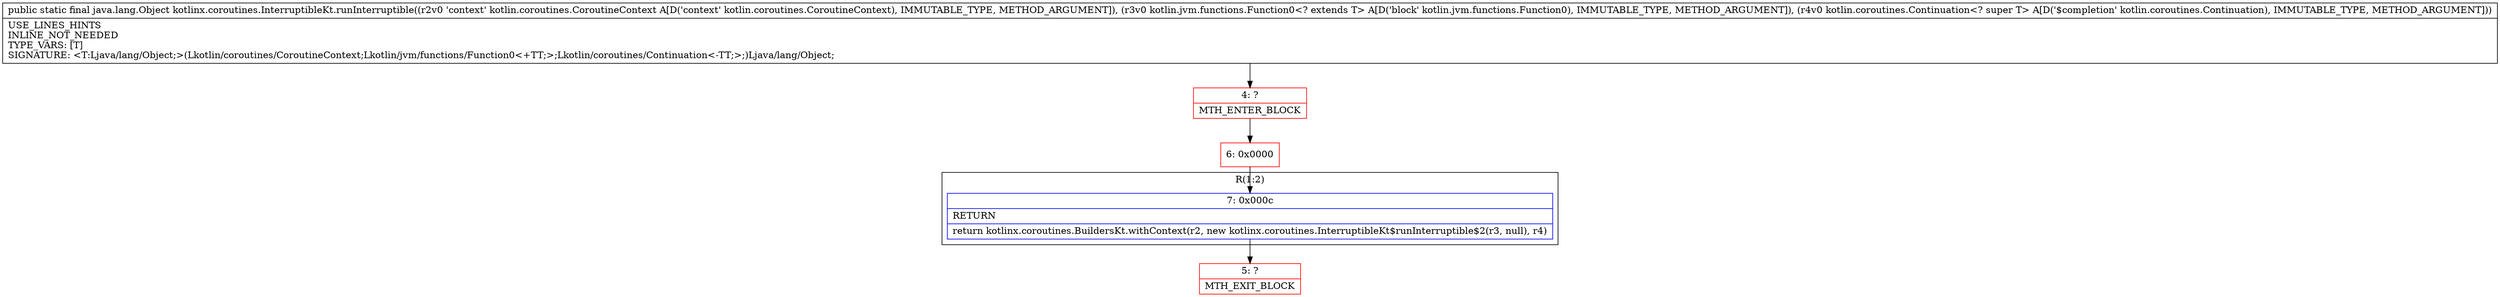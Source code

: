 digraph "CFG forkotlinx.coroutines.InterruptibleKt.runInterruptible(Lkotlin\/coroutines\/CoroutineContext;Lkotlin\/jvm\/functions\/Function0;Lkotlin\/coroutines\/Continuation;)Ljava\/lang\/Object;" {
subgraph cluster_Region_731887181 {
label = "R(1:2)";
node [shape=record,color=blue];
Node_7 [shape=record,label="{7\:\ 0x000c|RETURN\l|return kotlinx.coroutines.BuildersKt.withContext(r2, new kotlinx.coroutines.InterruptibleKt$runInterruptible$2(r3, null), r4)\l}"];
}
Node_4 [shape=record,color=red,label="{4\:\ ?|MTH_ENTER_BLOCK\l}"];
Node_6 [shape=record,color=red,label="{6\:\ 0x0000}"];
Node_5 [shape=record,color=red,label="{5\:\ ?|MTH_EXIT_BLOCK\l}"];
MethodNode[shape=record,label="{public static final java.lang.Object kotlinx.coroutines.InterruptibleKt.runInterruptible((r2v0 'context' kotlin.coroutines.CoroutineContext A[D('context' kotlin.coroutines.CoroutineContext), IMMUTABLE_TYPE, METHOD_ARGUMENT]), (r3v0 kotlin.jvm.functions.Function0\<? extends T\> A[D('block' kotlin.jvm.functions.Function0), IMMUTABLE_TYPE, METHOD_ARGUMENT]), (r4v0 kotlin.coroutines.Continuation\<? super T\> A[D('$completion' kotlin.coroutines.Continuation), IMMUTABLE_TYPE, METHOD_ARGUMENT]))  | USE_LINES_HINTS\lINLINE_NOT_NEEDED\lTYPE_VARS: [T]\lSIGNATURE: \<T:Ljava\/lang\/Object;\>(Lkotlin\/coroutines\/CoroutineContext;Lkotlin\/jvm\/functions\/Function0\<+TT;\>;Lkotlin\/coroutines\/Continuation\<\-TT;\>;)Ljava\/lang\/Object;\l}"];
MethodNode -> Node_4;Node_7 -> Node_5;
Node_4 -> Node_6;
Node_6 -> Node_7;
}

